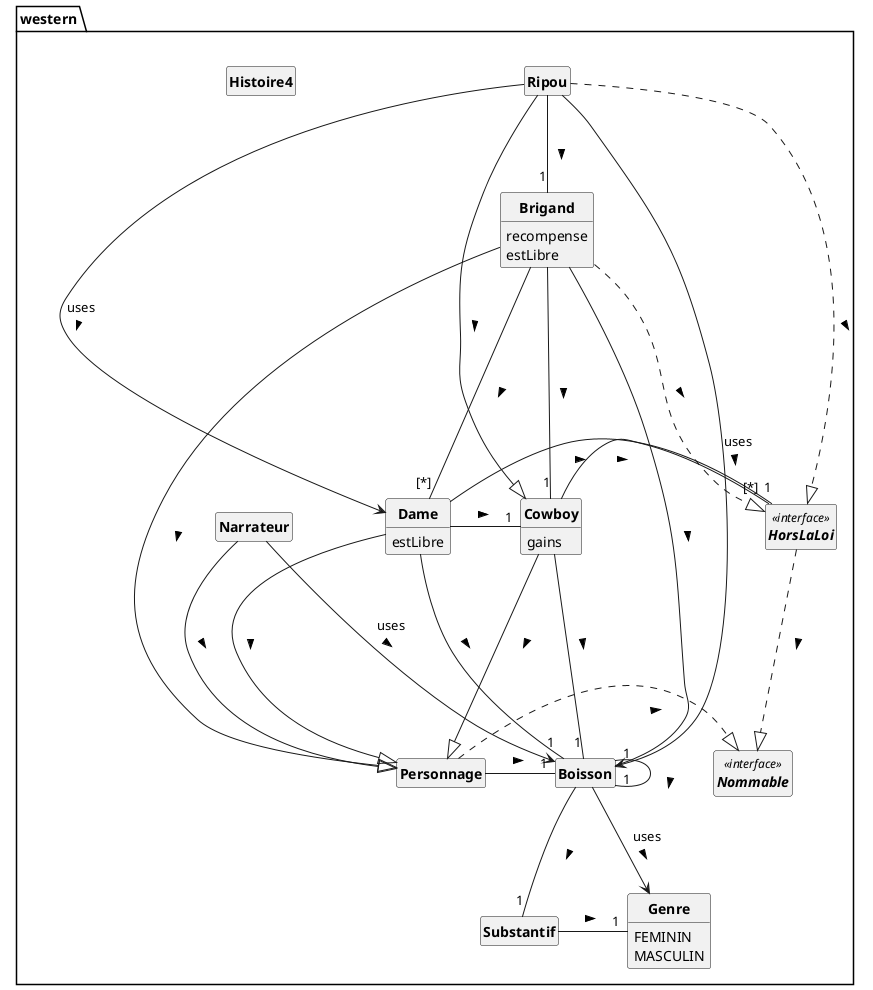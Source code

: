 @startuml
'https://plantuml.com/class-diagram
skinparam style strictuml
skinparam classAttributeIconSize 0
skinparam classFontStyle Bold

hide empty members

package western{
class Boisson{
}
class Brigand{
	recompense
	estLibre
}
class Cowboy{
	gains
}
class Dame{
	estLibre
}
class Genre{
	FEMININ
	MASCULIN
}

class Histoire4{
}
interface HorsLaLoi<<interface>>{
}
class Narrateur{
}
interface Nommable<<interface>>{
}
class Personnage{
}
class Ripou{
}
class Substantif{
}

'@PumlAggregation
Boisson --"1" Substantif : "          \n >"

'@PumlAggregation
Boisson -"1" Boisson : "          \n >"
Boisson -> Genre : <<uses>>\n >

'@PumlAggregation
Brigand ---"[*]" Dame : "          \n >"

'@PumlAggregation
Brigand --"1" Cowboy : "          \n >"

'@PumlAggregation
Brigand -"1" Boisson : "          \n >"
Brigand ----|> Personnage : "          \n >"
Brigand .|> HorsLaLoi : "          \n >"

'@PumlAggregation
Cowboy -"[*]" HorsLaLoi : "          \n >"

'@PumlAggregation
Cowboy -"1" Boisson : "          \n >"
Cowboy ---|> Personnage : "          \n >"

'@PumlAggregation
Dame -"1" Cowboy : "          \n >"

'@PumlAggregation
Dame -"1" HorsLaLoi : "          \n >"

'@PumlAggregation
Dame -"1" Boisson : "          \n >"
Dame --|> Personnage : "          \n >"
HorsLaLoi ...|> Nommable : "          \n >"
Narrateur ---|> Personnage : "          \n >"
Narrateur -> Boisson : <<uses>>\n >

'@PumlAggregation
Personnage -"1" Boisson : "          \n >"
Personnage .|> Nommable : "          \n >"

'@PumlAggregation
Ripou --"1" Brigand : "          \n >"
Ripou ---|> Cowboy : "          \n >"
Ripou ..|> HorsLaLoi : "          \n >"
Ripou -> Boisson : <<uses>>\n >
Ripou ----> Dame : <<uses>>\n >

'@PumlAggregation
Substantif -"1" Genre : "          \n >"

}
@enduml